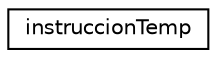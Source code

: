 digraph "Graphical Class Hierarchy"
{
  edge [fontname="Helvetica",fontsize="10",labelfontname="Helvetica",labelfontsize="10"];
  node [fontname="Helvetica",fontsize="10",shape=record];
  rankdir="LR";
  Node1 [label="instruccionTemp",height=0.2,width=0.4,color="black", fillcolor="white", style="filled",URL="$structinstruccionTemp.html"];
}
